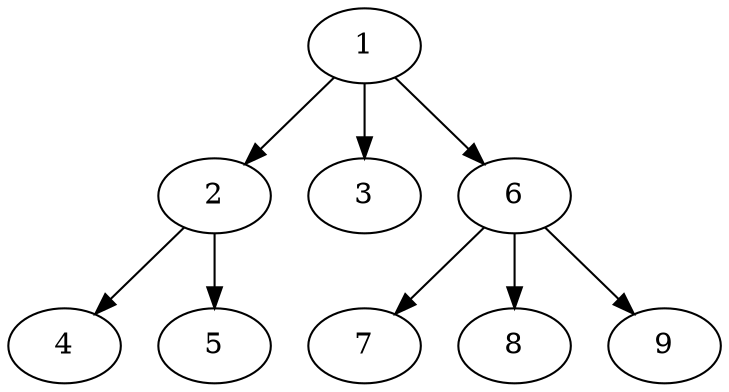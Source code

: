 digraph G{
1 [style="main node",texlbl="mathpazo"]
2 [style="driver node",texlbl="ot1ppl.fd"]
3 [style="cfg node",texlbl="texfonts.map"]
4 [style="driver node",texlbl="pplr7t.tfm"]
5 [style="driver node",texlbl="pplr7t.vf"]
6 [style="driver node",texlbl="pdftex.map"]
7 [style="driver node",texlbl="pplr8r.tfm"]
8 [style="driver node",texlbl="8r.enc"]
9 [style="driver node",texlbl="uplr8a.pfb"]

1->2
1->3
2->4
2->5
1->6
6->7
6->8
6->9
}
